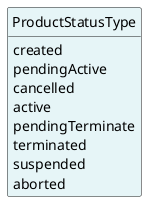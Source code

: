 @startuml
hide circle
hide methods
hide stereotype
show <<Enumeration>> stereotype
skinparam class {
   BackgroundColor<<Enumeration>> #E6F5F7
   BackgroundColor<<Ref>> #FFFFE0
   BackgroundColor<<Pivot>> #FFFFFFF
   BackgroundColor<<SimpleType>> #E2F0DA
   BackgroundColor #FCF2E3
}

class ProductStatusType <<Enumeration>> {
    created
    pendingActive
    cancelled
    active
    pendingTerminate
    terminated
    suspended
    aborted
}


@enduml